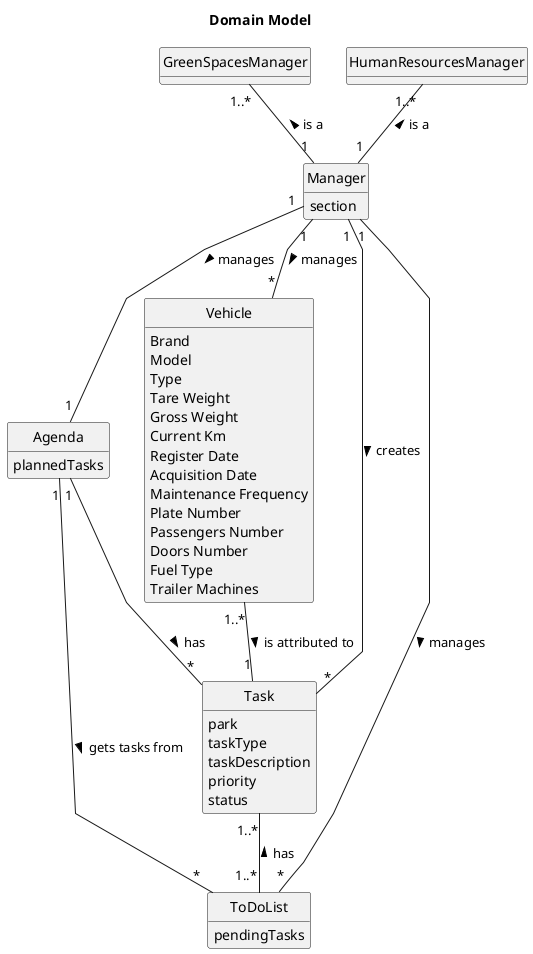 @startuml
'skinparam monochrome true
skinparam packageStyle rectangle
skinparam shadowing false
skinparam linetype polyline
'left to right direction
skinparam classAttributeIconSize 0
hide circle
hide methods

title Domain Model

class Manager {
    section
}

class HumanResourcesManager {

}

class GreenSpacesManager {

}



class Agenda {
    plannedTasks
}


class Task {
    park
    taskType
    taskDescription
    priority
    status

}

class ToDoList{
    pendingTasks
}


class Vehicle {
    Brand
    Model
    Type
    Tare Weight
    Gross Weight
    Current Km
    Register Date
    Acquisition Date
    Maintenance Frequency
    Plate Number
    Passengers Number
    Doors Number
    Fuel Type
    Trailer Machines
}

Manager "1" -- "1" Agenda: manages >
Manager "1" -- "*" ToDoList: manages >
Manager "1" -- "*" Task: creates >
Manager "1" --up "1..*" HumanResourcesManager: is a >
Manager "1" --up "1..*" GreenSpacesManager: is a >
Manager "1" -- "*" Vehicle: manages >

Agenda "1" -- "*" ToDoList: gets tasks from >
Agenda "1" -- "*" Task: has >

Task "1..*" -- "1..*" ToDoList: has <

Vehicle "1..*" -- "1" Task: is attributed to >

@enduml